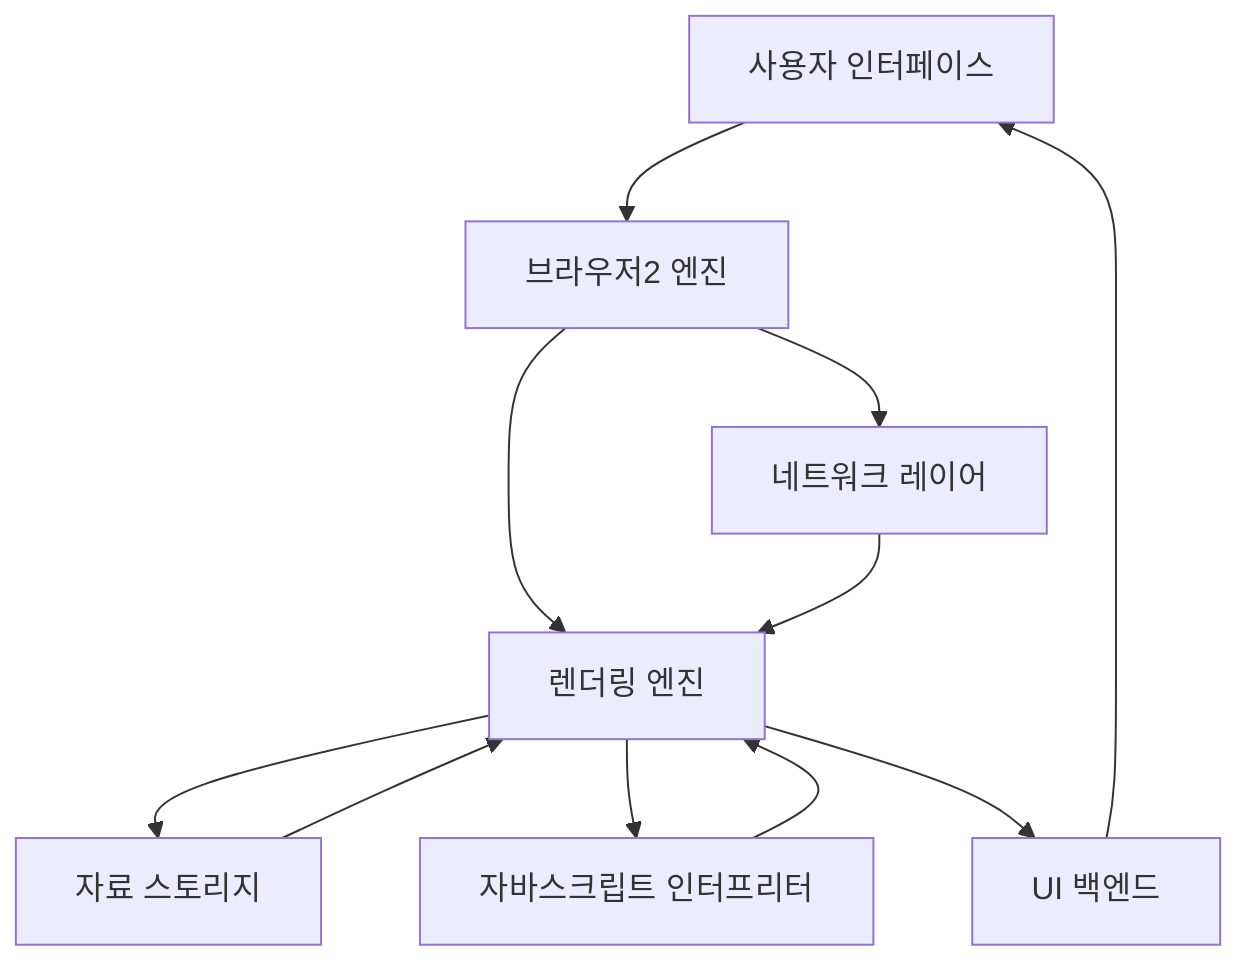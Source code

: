 graph TD
    A[사용자 인터페이스] --> B[브라우저2 엔진]
    B --> C[렌더링 엔진]
    B --> G[네트워크 레이어]
    C --> D[자료 스토리지]
    C --> E[자바스크립트 인터프리터]
    C --> F[UI 백엔드]

    G --> C
    D --> C
    E --> C
    F --> A